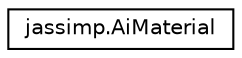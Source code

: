 digraph "Graphical Class Hierarchy"
{
  edge [fontname="Helvetica",fontsize="10",labelfontname="Helvetica",labelfontsize="10"];
  node [fontname="Helvetica",fontsize="10",shape=record];
  rankdir="LR";
  Node1 [label="jassimp.AiMaterial",height=0.2,width=0.4,color="black", fillcolor="white", style="filled",URL="$classjassimp_1_1_ai_material.html"];
}
